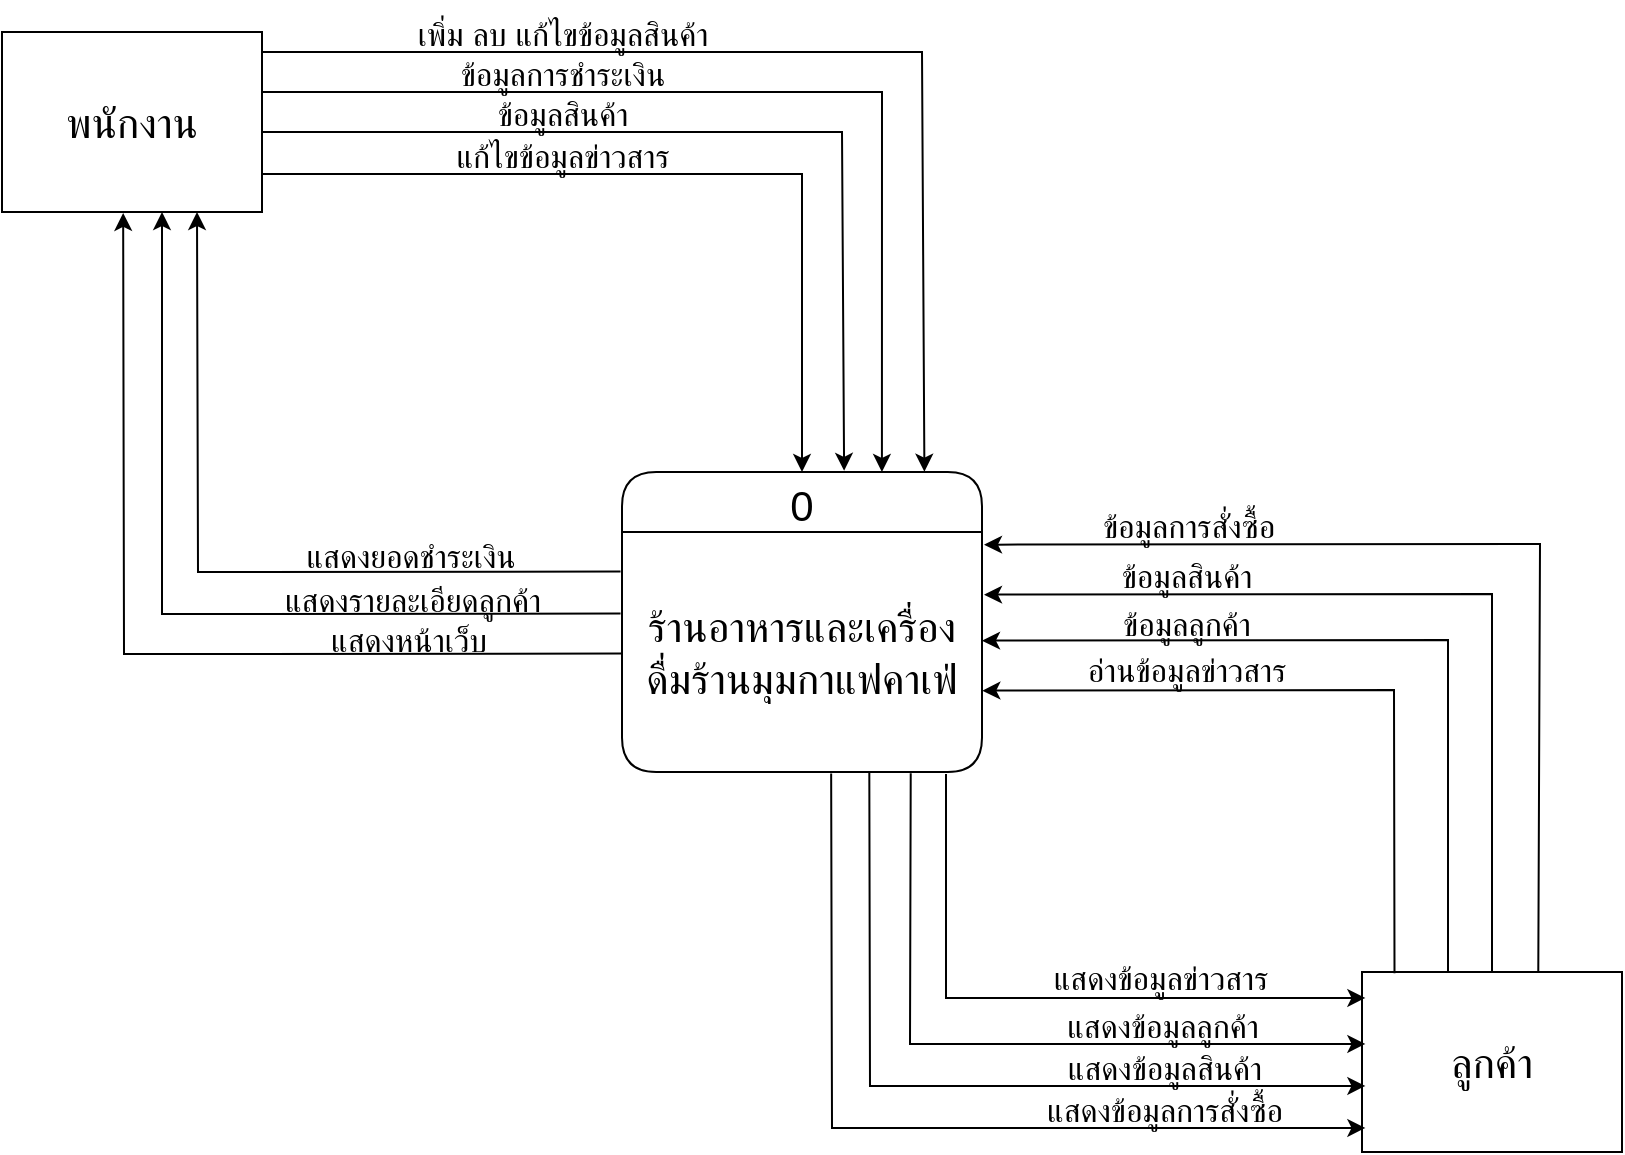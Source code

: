 <mxfile version="15.8.3" type="github">
  <diagram name="Page-1" id="5d7acffa-a066-3a61-03fe-96351882024d">
    <mxGraphModel dx="1363" dy="735" grid="0" gridSize="10" guides="1" tooltips="1" connect="1" arrows="1" fold="1" page="1" pageScale="1" pageWidth="1100" pageHeight="850" background="#ffffff" math="0" shadow="0">
      <root>
        <mxCell id="0" />
        <mxCell id="1" parent="0" />
        <mxCell id="lbybOArzGUHNt2XsD-0A-1" value="&lt;font style=&quot;font-size: 21px&quot;&gt;พนักงาน&lt;/font&gt;" style="rounded=0;whiteSpace=wrap;html=1;" vertex="1" parent="1">
          <mxGeometry x="150" y="130" width="130" height="90" as="geometry" />
        </mxCell>
        <mxCell id="lbybOArzGUHNt2XsD-0A-2" value="0" style="swimlane;fontStyle=0;childLayout=stackLayout;horizontal=1;startSize=30;horizontalStack=0;resizeParent=1;resizeParentMax=0;resizeLast=0;collapsible=1;marginBottom=0;fontSize=21;rounded=1;arcSize=19;" vertex="1" parent="1">
          <mxGeometry x="460" y="350" width="180" height="150" as="geometry">
            <mxRectangle x="460" y="350" width="40" height="30" as="alternateBounds" />
          </mxGeometry>
        </mxCell>
        <mxCell id="lbybOArzGUHNt2XsD-0A-3" value="ร้านอาหารและเครื่องดื่มร้านมุมกาแฟคาเฟ่" style="text;strokeColor=none;fillColor=none;align=center;verticalAlign=middle;spacingLeft=4;spacingRight=4;overflow=hidden;points=[[0,0.5],[1,0.5]];portConstraint=eastwest;rotatable=0;fontSize=21;whiteSpace=wrap;" vertex="1" parent="lbybOArzGUHNt2XsD-0A-2">
          <mxGeometry y="30" width="180" height="120" as="geometry" />
        </mxCell>
        <mxCell id="lbybOArzGUHNt2XsD-0A-6" value="ลูกค้า" style="rounded=0;whiteSpace=wrap;html=1;fontSize=21;align=center;verticalAlign=middle;" vertex="1" parent="1">
          <mxGeometry x="830" y="600" width="130" height="90" as="geometry" />
        </mxCell>
        <mxCell id="lbybOArzGUHNt2XsD-0A-7" value="" style="endArrow=classic;html=1;rounded=0;fontSize=21;entryX=0.84;entryY=-0.001;entryDx=0;entryDy=0;entryPerimeter=0;" edge="1" parent="1" target="lbybOArzGUHNt2XsD-0A-2">
          <mxGeometry width="50" height="50" relative="1" as="geometry">
            <mxPoint x="280" y="140" as="sourcePoint" />
            <mxPoint x="560" y="141" as="targetPoint" />
            <Array as="points">
              <mxPoint x="610" y="140" />
            </Array>
          </mxGeometry>
        </mxCell>
        <mxCell id="lbybOArzGUHNt2XsD-0A-9" value="&lt;font style=&quot;font-size: 16px&quot;&gt;เพิ่ม ลบ แก้ไขข้อมูลสินค้า&lt;/font&gt;" style="text;html=1;resizable=0;autosize=1;align=center;verticalAlign=middle;points=[];fillColor=none;strokeColor=none;rounded=0;fontSize=21;" vertex="1" parent="1">
          <mxGeometry x="340" y="114" width="180" height="30" as="geometry" />
        </mxCell>
        <mxCell id="lbybOArzGUHNt2XsD-0A-10" value="" style="endArrow=classic;html=1;rounded=0;fontSize=21;entryX=0.722;entryY=0;entryDx=0;entryDy=0;entryPerimeter=0;" edge="1" parent="1" target="lbybOArzGUHNt2XsD-0A-2">
          <mxGeometry width="50" height="50" relative="1" as="geometry">
            <mxPoint x="280" y="160" as="sourcePoint" />
            <mxPoint x="611.2" y="371.65" as="targetPoint" />
            <Array as="points">
              <mxPoint x="590" y="160" />
            </Array>
          </mxGeometry>
        </mxCell>
        <mxCell id="lbybOArzGUHNt2XsD-0A-11" value="&lt;font style=&quot;font-size: 16px&quot;&gt;ข้อมูลการชำระเงิน&lt;/font&gt;" style="text;html=1;resizable=0;autosize=1;align=center;verticalAlign=middle;points=[];fillColor=none;strokeColor=none;rounded=0;fontSize=21;" vertex="1" parent="1">
          <mxGeometry x="365" y="134" width="130" height="30" as="geometry" />
        </mxCell>
        <mxCell id="lbybOArzGUHNt2XsD-0A-12" value="" style="endArrow=classic;html=1;rounded=0;fontSize=21;entryX=0.617;entryY=-0.004;entryDx=0;entryDy=0;entryPerimeter=0;" edge="1" parent="1" target="lbybOArzGUHNt2XsD-0A-2">
          <mxGeometry width="50" height="50" relative="1" as="geometry">
            <mxPoint x="280" y="180" as="sourcePoint" />
            <mxPoint x="589.96" y="370" as="targetPoint" />
            <Array as="points">
              <mxPoint x="570" y="180" />
            </Array>
          </mxGeometry>
        </mxCell>
        <mxCell id="lbybOArzGUHNt2XsD-0A-13" value="&lt;font style=&quot;font-size: 16px&quot;&gt;ข้อมูลสินค้า&lt;/font&gt;" style="text;html=1;resizable=0;autosize=1;align=center;verticalAlign=middle;points=[];fillColor=none;strokeColor=none;rounded=0;fontSize=21;" vertex="1" parent="1">
          <mxGeometry x="385" y="154" width="90" height="30" as="geometry" />
        </mxCell>
        <mxCell id="lbybOArzGUHNt2XsD-0A-14" value="" style="endArrow=classic;html=1;rounded=0;fontSize=16;entryX=0.75;entryY=1;entryDx=0;entryDy=0;exitX=-0.004;exitY=0.165;exitDx=0;exitDy=0;exitPerimeter=0;" edge="1" parent="1" source="lbybOArzGUHNt2XsD-0A-3" target="lbybOArzGUHNt2XsD-0A-1">
          <mxGeometry width="50" height="50" relative="1" as="geometry">
            <mxPoint x="248" y="400" as="sourcePoint" />
            <mxPoint x="480" y="390" as="targetPoint" />
            <Array as="points">
              <mxPoint x="248" y="400" />
            </Array>
          </mxGeometry>
        </mxCell>
        <mxCell id="lbybOArzGUHNt2XsD-0A-15" value="&lt;font style=&quot;font-size: 16px&quot;&gt;แสดงยอดชำระเงิน&lt;/font&gt;" style="text;html=1;resizable=0;autosize=1;align=center;verticalAlign=middle;points=[];fillColor=none;strokeColor=none;rounded=0;fontSize=21;" vertex="1" parent="1">
          <mxGeometry x="284" y="375" width="140" height="30" as="geometry" />
        </mxCell>
        <mxCell id="lbybOArzGUHNt2XsD-0A-16" value="" style="endArrow=classic;html=1;rounded=0;fontSize=21;" edge="1" parent="1" target="lbybOArzGUHNt2XsD-0A-2">
          <mxGeometry width="50" height="50" relative="1" as="geometry">
            <mxPoint x="280" y="201" as="sourcePoint" />
            <mxPoint x="571.06" y="370.4" as="targetPoint" />
            <Array as="points">
              <mxPoint x="550" y="201" />
            </Array>
          </mxGeometry>
        </mxCell>
        <mxCell id="lbybOArzGUHNt2XsD-0A-17" value="&lt;font style=&quot;font-size: 16px&quot;&gt;แก้ไขข้อมูลข่าวสาร&lt;/font&gt;" style="text;html=1;resizable=0;autosize=1;align=center;verticalAlign=middle;points=[];fillColor=none;strokeColor=none;rounded=0;fontSize=21;" vertex="1" parent="1">
          <mxGeometry x="360" y="175" width="140" height="30" as="geometry" />
        </mxCell>
        <mxCell id="lbybOArzGUHNt2XsD-0A-18" value="" style="endArrow=classic;html=1;rounded=0;fontSize=16;exitX=-0.004;exitY=0.165;exitDx=0;exitDy=0;exitPerimeter=0;" edge="1" parent="1">
          <mxGeometry width="50" height="50" relative="1" as="geometry">
            <mxPoint x="459.28" y="420.8" as="sourcePoint" />
            <mxPoint x="230" y="220" as="targetPoint" />
            <Array as="points">
              <mxPoint x="230" y="421" />
            </Array>
          </mxGeometry>
        </mxCell>
        <mxCell id="lbybOArzGUHNt2XsD-0A-19" value="&lt;font style=&quot;font-size: 16px&quot;&gt;แสดงรายละเอียดลูกค้า&lt;/font&gt;" style="text;html=1;resizable=0;autosize=1;align=center;verticalAlign=middle;points=[];fillColor=none;strokeColor=none;rounded=0;fontSize=21;" vertex="1" parent="1">
          <mxGeometry x="275" y="396" width="159" height="31" as="geometry" />
        </mxCell>
        <mxCell id="lbybOArzGUHNt2XsD-0A-20" value="" style="endArrow=classic;html=1;rounded=0;fontSize=16;entryX=0.466;entryY=1.005;entryDx=0;entryDy=0;exitX=-0.004;exitY=0.165;exitDx=0;exitDy=0;exitPerimeter=0;entryPerimeter=0;" edge="1" parent="1" target="lbybOArzGUHNt2XsD-0A-1">
          <mxGeometry width="50" height="50" relative="1" as="geometry">
            <mxPoint x="460.28" y="440.8" as="sourcePoint" />
            <mxPoint x="230.95" y="240.81" as="targetPoint" />
            <Array as="points">
              <mxPoint x="211" y="441" />
            </Array>
          </mxGeometry>
        </mxCell>
        <mxCell id="lbybOArzGUHNt2XsD-0A-21" value="&lt;font style=&quot;font-size: 16px&quot;&gt;แสดงหน้าเว็บ&lt;/font&gt;" style="text;html=1;resizable=0;autosize=1;align=center;verticalAlign=middle;points=[];fillColor=none;strokeColor=none;rounded=0;fontSize=21;" vertex="1" parent="1">
          <mxGeometry x="303" y="417" width="100" height="30" as="geometry" />
        </mxCell>
        <mxCell id="lbybOArzGUHNt2XsD-0A-22" value="" style="endArrow=classic;html=1;rounded=0;fontSize=16;exitX=0.125;exitY=0.007;exitDx=0;exitDy=0;exitPerimeter=0;entryX=1.001;entryY=0.661;entryDx=0;entryDy=0;entryPerimeter=0;" edge="1" parent="1" source="lbybOArzGUHNt2XsD-0A-6" target="lbybOArzGUHNt2XsD-0A-3">
          <mxGeometry width="50" height="50" relative="1" as="geometry">
            <mxPoint x="852" y="407" as="sourcePoint" />
            <mxPoint x="641" y="407" as="targetPoint" />
            <Array as="points">
              <mxPoint x="846" y="459" />
            </Array>
          </mxGeometry>
        </mxCell>
        <mxCell id="lbybOArzGUHNt2XsD-0A-23" value="&lt;font style=&quot;font-size: 16px&quot;&gt;อ่านข้อมูลข่าวสาร&lt;/font&gt;" style="text;html=1;resizable=0;autosize=1;align=center;verticalAlign=middle;points=[];fillColor=none;strokeColor=none;rounded=0;fontSize=21;" vertex="1" parent="1">
          <mxGeometry x="679" y="431" width="126" height="31" as="geometry" />
        </mxCell>
        <mxCell id="lbybOArzGUHNt2XsD-0A-24" value="" style="endArrow=classic;html=1;rounded=0;fontSize=16;entryX=1.001;entryY=0.661;entryDx=0;entryDy=0;entryPerimeter=0;" edge="1" parent="1">
          <mxGeometry width="50" height="50" relative="1" as="geometry">
            <mxPoint x="873" y="600" as="sourcePoint" />
            <mxPoint x="640.0" y="434.32" as="targetPoint" />
            <Array as="points">
              <mxPoint x="873" y="434" />
            </Array>
          </mxGeometry>
        </mxCell>
        <mxCell id="lbybOArzGUHNt2XsD-0A-25" value="&lt;font style=&quot;font-size: 16px&quot;&gt;ข้อมูลลูกค้า&lt;/font&gt;" style="text;html=1;resizable=0;autosize=1;align=center;verticalAlign=middle;points=[];fillColor=none;strokeColor=none;rounded=0;fontSize=21;" vertex="1" parent="1">
          <mxGeometry x="699" y="408" width="86" height="31" as="geometry" />
        </mxCell>
        <mxCell id="lbybOArzGUHNt2XsD-0A-26" value="" style="endArrow=classic;html=1;rounded=0;fontSize=16;entryX=1.001;entryY=0.661;entryDx=0;entryDy=0;entryPerimeter=0;exitX=0.5;exitY=0;exitDx=0;exitDy=0;" edge="1" parent="1" source="lbybOArzGUHNt2XsD-0A-6">
          <mxGeometry width="50" height="50" relative="1" as="geometry">
            <mxPoint x="895" y="598" as="sourcePoint" />
            <mxPoint x="641" y="411.32" as="targetPoint" />
            <Array as="points">
              <mxPoint x="895" y="411" />
            </Array>
          </mxGeometry>
        </mxCell>
        <mxCell id="lbybOArzGUHNt2XsD-0A-27" value="&lt;font style=&quot;font-size: 16px&quot;&gt;ข้อมูลสินค้า&lt;/font&gt;" style="text;html=1;resizable=0;autosize=1;align=center;verticalAlign=middle;points=[];fillColor=none;strokeColor=none;rounded=0;fontSize=21;" vertex="1" parent="1">
          <mxGeometry x="699" y="384" width="86" height="31" as="geometry" />
        </mxCell>
        <mxCell id="lbybOArzGUHNt2XsD-0A-28" value="" style="endArrow=classic;html=1;rounded=0;fontSize=16;entryX=1.001;entryY=0.661;entryDx=0;entryDy=0;entryPerimeter=0;exitX=0.678;exitY=0;exitDx=0;exitDy=0;exitPerimeter=0;" edge="1" parent="1" source="lbybOArzGUHNt2XsD-0A-6">
          <mxGeometry width="50" height="50" relative="1" as="geometry">
            <mxPoint x="895" y="575" as="sourcePoint" />
            <mxPoint x="641" y="386.32" as="targetPoint" />
            <Array as="points">
              <mxPoint x="919" y="386" />
            </Array>
          </mxGeometry>
        </mxCell>
        <mxCell id="lbybOArzGUHNt2XsD-0A-29" value="&lt;font style=&quot;font-size: 16px&quot;&gt;ข้อมูลการสั่งซื้อ&lt;/font&gt;" style="text;html=1;resizable=0;autosize=1;align=center;verticalAlign=middle;points=[];fillColor=none;strokeColor=none;rounded=0;fontSize=21;" vertex="1" parent="1">
          <mxGeometry x="687" y="359" width="111" height="31" as="geometry" />
        </mxCell>
        <mxCell id="lbybOArzGUHNt2XsD-0A-30" value="" style="endArrow=classic;html=1;rounded=0;fontSize=16;entryX=0.013;entryY=0.144;entryDx=0;entryDy=0;entryPerimeter=0;exitX=0.9;exitY=1.008;exitDx=0;exitDy=0;exitPerimeter=0;" edge="1" parent="1" source="lbybOArzGUHNt2XsD-0A-3" target="lbybOArzGUHNt2XsD-0A-6">
          <mxGeometry width="50" height="50" relative="1" as="geometry">
            <mxPoint x="525" y="613" as="sourcePoint" />
            <mxPoint x="661" y="593" as="targetPoint" />
            <Array as="points">
              <mxPoint x="622" y="613" />
            </Array>
          </mxGeometry>
        </mxCell>
        <mxCell id="lbybOArzGUHNt2XsD-0A-31" value="&lt;font style=&quot;font-size: 16px&quot;&gt;แสดงข้อมูลข่าวสาร&lt;/font&gt;" style="text;html=1;resizable=0;autosize=1;align=center;verticalAlign=middle;points=[];fillColor=none;strokeColor=none;rounded=0;fontSize=21;" vertex="1" parent="1">
          <mxGeometry x="661" y="585" width="136" height="31" as="geometry" />
        </mxCell>
        <mxCell id="lbybOArzGUHNt2XsD-0A-32" value="" style="endArrow=classic;html=1;rounded=0;fontSize=16;entryX=0.013;entryY=0.144;entryDx=0;entryDy=0;entryPerimeter=0;exitX=0.802;exitY=1.005;exitDx=0;exitDy=0;exitPerimeter=0;" edge="1" parent="1" source="lbybOArzGUHNt2XsD-0A-3">
          <mxGeometry width="50" height="50" relative="1" as="geometry">
            <mxPoint x="622" y="523.96" as="sourcePoint" />
            <mxPoint x="831.69" y="635.96" as="targetPoint" />
            <Array as="points">
              <mxPoint x="604" y="636" />
            </Array>
          </mxGeometry>
        </mxCell>
        <mxCell id="lbybOArzGUHNt2XsD-0A-33" value="&lt;font style=&quot;font-size: 16px&quot;&gt;แสดงข้อมูลลูกค้า&lt;/font&gt;" style="text;html=1;resizable=0;autosize=1;align=center;verticalAlign=middle;points=[];fillColor=none;strokeColor=none;rounded=0;fontSize=21;" vertex="1" parent="1">
          <mxGeometry x="669" y="609" width="122" height="31" as="geometry" />
        </mxCell>
        <mxCell id="lbybOArzGUHNt2XsD-0A-34" value="" style="endArrow=classic;html=1;rounded=0;fontSize=16;entryX=0.013;entryY=0.144;entryDx=0;entryDy=0;entryPerimeter=0;exitX=0.687;exitY=1.002;exitDx=0;exitDy=0;exitPerimeter=0;" edge="1" parent="1" source="lbybOArzGUHNt2XsD-0A-3">
          <mxGeometry width="50" height="50" relative="1" as="geometry">
            <mxPoint x="604.36" y="521.6" as="sourcePoint" />
            <mxPoint x="831.69" y="656.96" as="targetPoint" />
            <Array as="points">
              <mxPoint x="584" y="657" />
            </Array>
          </mxGeometry>
        </mxCell>
        <mxCell id="lbybOArzGUHNt2XsD-0A-35" value="&lt;font style=&quot;font-size: 16px&quot;&gt;แสดงข้อมูลสินค้า&lt;/font&gt;" style="text;html=1;resizable=0;autosize=1;align=center;verticalAlign=middle;points=[];fillColor=none;strokeColor=none;rounded=0;fontSize=21;" vertex="1" parent="1">
          <mxGeometry x="669" y="630" width="123" height="31" as="geometry" />
        </mxCell>
        <mxCell id="lbybOArzGUHNt2XsD-0A-36" value="" style="endArrow=classic;html=1;rounded=0;fontSize=16;entryX=0.013;entryY=0.144;entryDx=0;entryDy=0;entryPerimeter=0;exitX=0.581;exitY=1.006;exitDx=0;exitDy=0;exitPerimeter=0;" edge="1" parent="1" source="lbybOArzGUHNt2XsD-0A-3">
          <mxGeometry width="50" height="50" relative="1" as="geometry">
            <mxPoint x="583.66" y="521.24" as="sourcePoint" />
            <mxPoint x="831.69" y="677.96" as="targetPoint" />
            <Array as="points">
              <mxPoint x="565" y="678" />
            </Array>
          </mxGeometry>
        </mxCell>
        <mxCell id="lbybOArzGUHNt2XsD-0A-37" value="&lt;font style=&quot;font-size: 16px&quot;&gt;แสดงข้อมูลการสั่งซื้อ&lt;/font&gt;" style="text;html=1;resizable=0;autosize=1;align=center;verticalAlign=middle;points=[];fillColor=none;strokeColor=none;rounded=0;fontSize=21;" vertex="1" parent="1">
          <mxGeometry x="657" y="651" width="148" height="31" as="geometry" />
        </mxCell>
      </root>
    </mxGraphModel>
  </diagram>
</mxfile>
